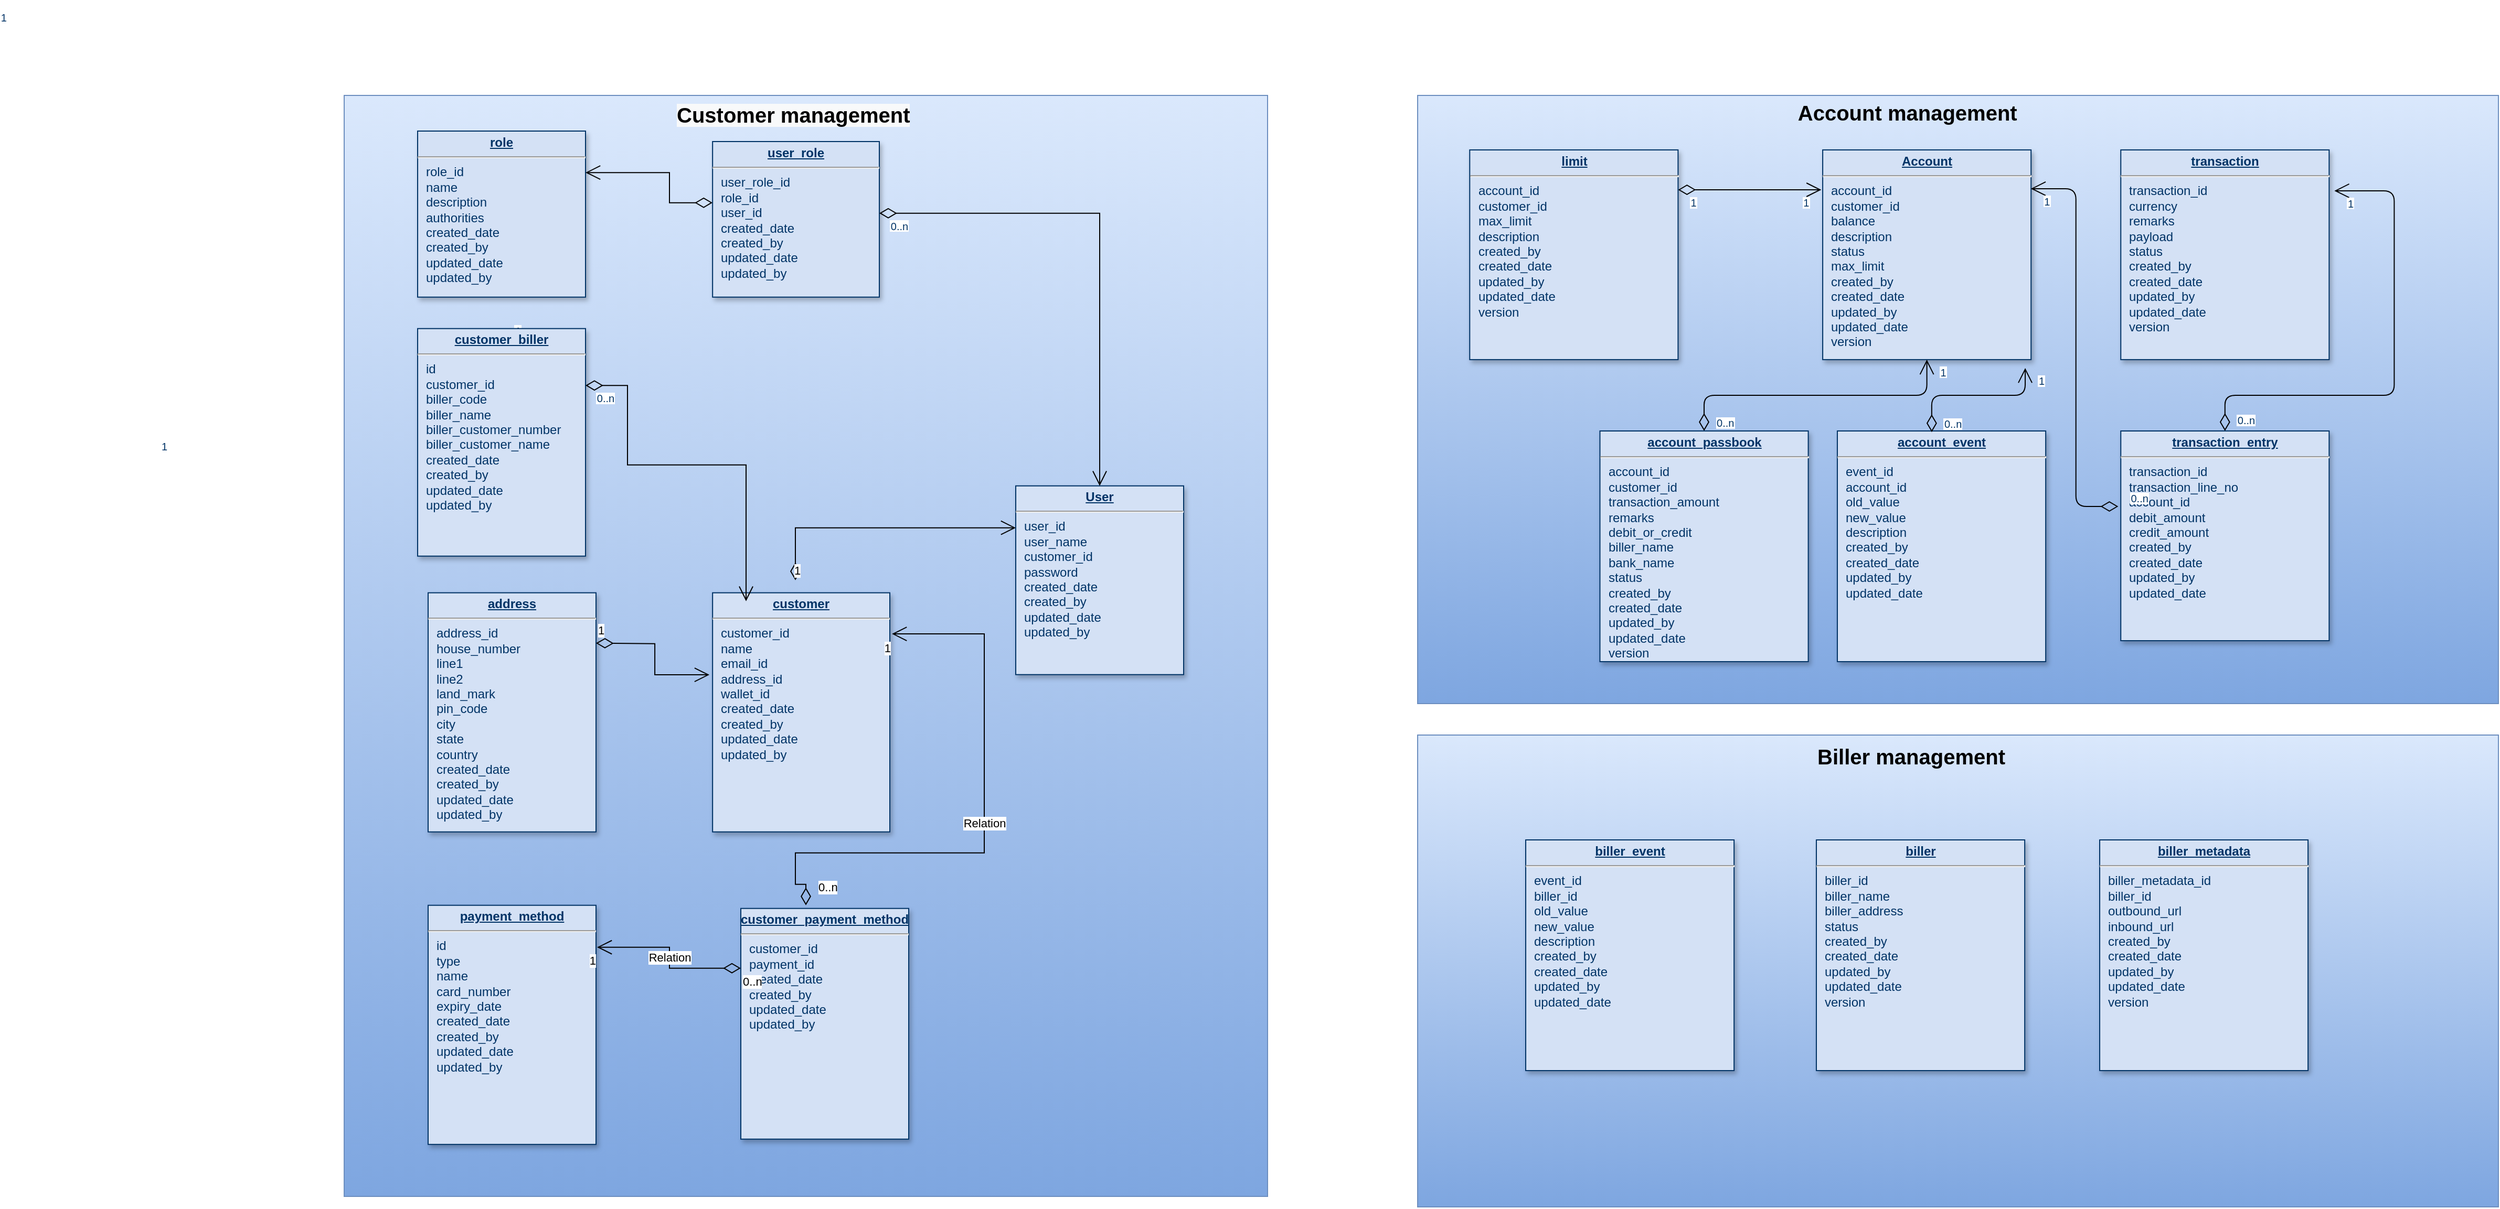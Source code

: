 <mxfile version="20.6.0" type="github">
  <diagram name="Page-1" id="efa7a0a1-bf9b-a30e-e6df-94a7791c09e9">
    <mxGraphModel dx="4358" dy="2695" grid="1" gridSize="10" guides="1" tooltips="1" connect="1" arrows="1" fold="1" page="1" pageScale="1" pageWidth="826" pageHeight="1169" background="none" math="0" shadow="0">
      <root>
        <mxCell id="0" />
        <mxCell id="1" parent="0" />
        <mxCell id="mt0y0r6GqkopMuliF-X_-203" value="" style="group" vertex="1" connectable="0" parent="1">
          <mxGeometry x="-529" y="20" width="1730" height="1050" as="geometry" />
        </mxCell>
        <mxCell id="mt0y0r6GqkopMuliF-X_-202" value="Customer management" style="text;strokeColor=none;fillColor=none;html=1;fontSize=20;fontStyle=1;verticalAlign=middle;align=center;" vertex="1" parent="mt0y0r6GqkopMuliF-X_-203">
          <mxGeometry x="260" y="4" width="340" height="30" as="geometry" />
        </mxCell>
        <mxCell id="mt0y0r6GqkopMuliF-X_-204" value="" style="group" vertex="1" connectable="0" parent="mt0y0r6GqkopMuliF-X_-203">
          <mxGeometry x="-323" y="-10" width="880" height="1050" as="geometry" />
        </mxCell>
        <mxCell id="mt0y0r6GqkopMuliF-X_-208" value="" style="group;fillColor=#d5e8d4;gradientColor=#97d077;strokeColor=#82b366;" vertex="1" connectable="0" parent="mt0y0r6GqkopMuliF-X_-204">
          <mxGeometry width="880" height="1050" as="geometry" />
        </mxCell>
        <mxCell id="mt0y0r6GqkopMuliF-X_-155" value="" style="rounded=0;whiteSpace=wrap;html=1;fontSize=20;fillColor=#dae8fc;gradientColor=#7ea6e0;strokeColor=#6c8ebf;" vertex="1" parent="mt0y0r6GqkopMuliF-X_-208">
          <mxGeometry width="880" height="1050" as="geometry" />
        </mxCell>
        <mxCell id="mt0y0r6GqkopMuliF-X_-207" value="&lt;span style=&quot;color: rgb(0, 0, 0); font-family: Helvetica; font-size: 20px; font-style: normal; font-variant-ligatures: normal; font-variant-caps: normal; font-weight: 700; letter-spacing: normal; orphans: 2; text-align: center; text-indent: 0px; text-transform: none; widows: 2; word-spacing: 0px; -webkit-text-stroke-width: 0px; background-color: rgb(248, 249, 250); text-decoration-thickness: initial; text-decoration-style: initial; text-decoration-color: initial; float: none; display: inline !important;&quot;&gt;Customer management&lt;/span&gt;" style="text;whiteSpace=wrap;html=1;fontSize=20;" vertex="1" parent="mt0y0r6GqkopMuliF-X_-208">
          <mxGeometry x="315" width="240" height="50" as="geometry" />
        </mxCell>
        <mxCell id="mt0y0r6GqkopMuliF-X_-130" value="" style="group" vertex="1" connectable="0" parent="mt0y0r6GqkopMuliF-X_-204">
          <mxGeometry x="70" y="34" width="730" height="966.4" as="geometry" />
        </mxCell>
        <mxCell id="mt0y0r6GqkopMuliF-X_-131" value="&lt;p style=&quot;margin: 0px; margin-top: 4px; text-align: center; text-decoration: underline;&quot;&gt;&lt;strong&gt;role&lt;/strong&gt;&lt;/p&gt;&lt;hr&gt;&lt;p style=&quot;margin: 0px; margin-left: 8px;&quot;&gt;role_id&lt;/p&gt;&lt;p style=&quot;margin: 0px; margin-left: 8px;&quot;&gt;name&lt;/p&gt;&lt;p style=&quot;margin: 0px; margin-left: 8px;&quot;&gt;description&lt;/p&gt;&lt;p style=&quot;margin: 0px; margin-left: 8px;&quot;&gt;authorities&lt;/p&gt;&lt;p style=&quot;margin: 0px 0px 0px 8px;&quot;&gt;created_date&lt;/p&gt;&lt;p style=&quot;margin: 0px 0px 0px 8px;&quot;&gt;created_by&lt;/p&gt;&lt;p style=&quot;margin: 0px 0px 0px 8px;&quot;&gt;updated_date&lt;/p&gt;&lt;p style=&quot;margin: 0px 0px 0px 8px;&quot;&gt;updated_by&lt;/p&gt;" style="verticalAlign=top;align=left;overflow=fill;fontSize=12;fontFamily=Helvetica;html=1;strokeColor=#003366;shadow=1;fillColor=#D4E1F5;fontColor=#003366" vertex="1" parent="mt0y0r6GqkopMuliF-X_-130">
          <mxGeometry width="160" height="158.36" as="geometry" />
        </mxCell>
        <mxCell id="mt0y0r6GqkopMuliF-X_-132" value="&lt;p style=&quot;margin: 0px; margin-top: 4px; text-align: center; text-decoration: underline;&quot;&gt;&lt;strong&gt;User&lt;/strong&gt;&lt;/p&gt;&lt;hr&gt;&lt;p style=&quot;margin: 0px; margin-left: 8px;&quot;&gt;user_id&lt;/p&gt;&lt;p style=&quot;margin: 0px; margin-left: 8px;&quot;&gt;user_name&lt;/p&gt;&lt;p style=&quot;margin: 0px; margin-left: 8px;&quot;&gt;customer_id&lt;/p&gt;&lt;p style=&quot;margin: 0px; margin-left: 8px;&quot;&gt;password&lt;/p&gt;&lt;p style=&quot;margin: 0px 0px 0px 8px;&quot;&gt;created_date&lt;/p&gt;&lt;p style=&quot;margin: 0px 0px 0px 8px;&quot;&gt;created_by&lt;/p&gt;&lt;p style=&quot;margin: 0px 0px 0px 8px;&quot;&gt;updated_date&lt;/p&gt;&lt;p style=&quot;margin: 0px 0px 0px 8px;&quot;&gt;updated_by&lt;/p&gt;" style="verticalAlign=top;align=left;overflow=fill;fontSize=12;fontFamily=Helvetica;html=1;strokeColor=#003366;shadow=1;fillColor=#D4E1F5;fontColor=#003366" vertex="1" parent="mt0y0r6GqkopMuliF-X_-130">
          <mxGeometry x="570.0" y="338.36" width="160.0" height="180" as="geometry" />
        </mxCell>
        <mxCell id="mt0y0r6GqkopMuliF-X_-133" value="&lt;p style=&quot;margin: 0px; margin-top: 4px; text-align: center; text-decoration: underline;&quot;&gt;&lt;strong&gt;user_role&lt;/strong&gt;&lt;/p&gt;&lt;hr&gt;&lt;p style=&quot;margin: 0px; margin-left: 8px;&quot;&gt;user_role_id&lt;/p&gt;&lt;p style=&quot;margin: 0px; margin-left: 8px;&quot;&gt;role_id&lt;/p&gt;&lt;p style=&quot;margin: 0px; margin-left: 8px;&quot;&gt;user_id&lt;/p&gt;&lt;p style=&quot;margin: 0px 0px 0px 8px;&quot;&gt;created_date&lt;/p&gt;&lt;p style=&quot;margin: 0px 0px 0px 8px;&quot;&gt;created_by&lt;/p&gt;&lt;p style=&quot;margin: 0px 0px 0px 8px;&quot;&gt;updated_date&lt;/p&gt;&lt;p style=&quot;margin: 0px 0px 0px 8px;&quot;&gt;updated_by&lt;/p&gt;" style="verticalAlign=top;align=left;overflow=fill;fontSize=12;fontFamily=Helvetica;html=1;strokeColor=#003366;shadow=1;fillColor=#D4E1F5;fontColor=#003366" vertex="1" parent="mt0y0r6GqkopMuliF-X_-130">
          <mxGeometry x="281.08" y="10" width="158.92" height="148.36" as="geometry" />
        </mxCell>
        <mxCell id="mt0y0r6GqkopMuliF-X_-134" value="&lt;p style=&quot;margin: 0px; margin-top: 4px; text-align: center; text-decoration: underline;&quot;&gt;&lt;strong&gt;customer&lt;/strong&gt;&lt;/p&gt;&lt;hr&gt;&lt;p style=&quot;margin: 0px; margin-left: 8px;&quot;&gt;customer_id&lt;/p&gt;&lt;p style=&quot;margin: 0px; margin-left: 8px;&quot;&gt;name&lt;/p&gt;&lt;p style=&quot;margin: 0px; margin-left: 8px;&quot;&gt;email_id&lt;/p&gt;&lt;p style=&quot;margin: 0px; margin-left: 8px;&quot;&gt;address_id&lt;/p&gt;&lt;p style=&quot;margin: 0px; margin-left: 8px;&quot;&gt;wallet_id&lt;/p&gt;&lt;p style=&quot;margin: 0px; margin-left: 8px;&quot;&gt;created_date&lt;/p&gt;&lt;p style=&quot;margin: 0px; margin-left: 8px;&quot;&gt;created_by&lt;/p&gt;&lt;p style=&quot;margin: 0px; margin-left: 8px;&quot;&gt;updated_date&lt;/p&gt;&lt;p style=&quot;margin: 0px; margin-left: 8px;&quot;&gt;updated_by&lt;/p&gt;&lt;p style=&quot;margin: 0px; margin-left: 8px;&quot;&gt;&lt;br&gt;&lt;/p&gt;" style="verticalAlign=top;align=left;overflow=fill;fontSize=12;fontFamily=Helvetica;html=1;strokeColor=#003366;shadow=1;fillColor=#D4E1F5;fontColor=#003366" vertex="1" parent="mt0y0r6GqkopMuliF-X_-130">
          <mxGeometry x="281.08" y="440.32" width="168.92" height="228.04" as="geometry" />
        </mxCell>
        <mxCell id="mt0y0r6GqkopMuliF-X_-135" value="" style="endArrow=open;endSize=12;startArrow=diamondThin;startSize=14;startFill=0;edgeStyle=orthogonalEdgeStyle;rounded=0" edge="1" parent="mt0y0r6GqkopMuliF-X_-130" source="mt0y0r6GqkopMuliF-X_-133" target="mt0y0r6GqkopMuliF-X_-132">
          <mxGeometry x="209.36" y="88.36" as="geometry">
            <mxPoint x="209.36" y="88.36" as="sourcePoint" />
            <mxPoint x="369.36" y="88.36" as="targetPoint" />
            <Array as="points">
              <mxPoint x="650" y="78.36" />
            </Array>
          </mxGeometry>
        </mxCell>
        <mxCell id="mt0y0r6GqkopMuliF-X_-136" value="0..n" style="resizable=0;align=left;verticalAlign=top;labelBackgroundColor=#ffffff;fontSize=10;strokeColor=#003366;shadow=1;fillColor=#D4E1F5;fontColor=#003366" connectable="0" vertex="1" parent="mt0y0r6GqkopMuliF-X_-135">
          <mxGeometry x="-1" relative="1" as="geometry">
            <mxPoint x="8.92" as="offset" />
          </mxGeometry>
        </mxCell>
        <mxCell id="mt0y0r6GqkopMuliF-X_-137" value="1" style="resizable=0;align=right;verticalAlign=top;labelBackgroundColor=#ffffff;fontSize=10;strokeColor=#003366;shadow=1;fillColor=#D4E1F5;fontColor=#003366" connectable="0" vertex="1" parent="mt0y0r6GqkopMuliF-X_-135">
          <mxGeometry x="1" relative="1" as="geometry">
            <mxPoint x="-550" y="-160.0" as="offset" />
          </mxGeometry>
        </mxCell>
        <mxCell id="mt0y0r6GqkopMuliF-X_-138" value="&lt;p style=&quot;margin: 0px; margin-top: 4px; text-align: center; text-decoration: underline;&quot;&gt;&lt;strong&gt;address&lt;/strong&gt;&lt;/p&gt;&lt;hr&gt;&lt;p style=&quot;margin: 0px; margin-left: 8px;&quot;&gt;address_id&lt;/p&gt;&lt;p style=&quot;margin: 0px; margin-left: 8px;&quot;&gt;house_number&lt;/p&gt;&lt;p style=&quot;margin: 0px; margin-left: 8px;&quot;&gt;line1&lt;/p&gt;&lt;p style=&quot;margin: 0px; margin-left: 8px;&quot;&gt;line2&lt;/p&gt;&lt;p style=&quot;margin: 0px; margin-left: 8px;&quot;&gt;land_mark&lt;/p&gt;&lt;p style=&quot;margin: 0px; margin-left: 8px;&quot;&gt;pin_code&lt;/p&gt;&lt;p style=&quot;margin: 0px; margin-left: 8px;&quot;&gt;city&lt;/p&gt;&lt;p style=&quot;margin: 0px; margin-left: 8px;&quot;&gt;state&lt;/p&gt;&lt;p style=&quot;margin: 0px; margin-left: 8px;&quot;&gt;country&lt;/p&gt;&lt;p style=&quot;margin: 0px 0px 0px 8px;&quot;&gt;created_date&lt;/p&gt;&lt;p style=&quot;margin: 0px 0px 0px 8px;&quot;&gt;created_by&lt;/p&gt;&lt;p style=&quot;margin: 0px 0px 0px 8px;&quot;&gt;updated_date&lt;/p&gt;&lt;p style=&quot;margin: 0px 0px 0px 8px;&quot;&gt;updated_by&lt;/p&gt;&lt;p style=&quot;margin: 0px; margin-left: 8px;&quot;&gt;&lt;br&gt;&lt;/p&gt;" style="verticalAlign=top;align=left;overflow=fill;fontSize=12;fontFamily=Helvetica;html=1;strokeColor=#003366;shadow=1;fillColor=#D4E1F5;fontColor=#003366" vertex="1" parent="mt0y0r6GqkopMuliF-X_-130">
          <mxGeometry x="10" y="440.32" width="160" height="228.04" as="geometry" />
        </mxCell>
        <mxCell id="mt0y0r6GqkopMuliF-X_-139" value="&lt;p style=&quot;margin: 0px; margin-top: 4px; text-align: center; text-decoration: underline;&quot;&gt;&lt;strong&gt;payment_method&lt;/strong&gt;&lt;/p&gt;&lt;hr&gt;&lt;p style=&quot;margin: 0px; margin-left: 8px;&quot;&gt;id&lt;/p&gt;&lt;p style=&quot;margin: 0px; margin-left: 8px;&quot;&gt;type&lt;/p&gt;&lt;p style=&quot;margin: 0px; margin-left: 8px;&quot;&gt;name&lt;/p&gt;&lt;p style=&quot;margin: 0px; margin-left: 8px;&quot;&gt;card_number&lt;/p&gt;&lt;p style=&quot;margin: 0px; margin-left: 8px;&quot;&gt;expiry_date&lt;/p&gt;&lt;p style=&quot;margin: 0px 0px 0px 8px;&quot;&gt;created_date&lt;/p&gt;&lt;p style=&quot;margin: 0px 0px 0px 8px;&quot;&gt;created_by&lt;/p&gt;&lt;p style=&quot;margin: 0px 0px 0px 8px;&quot;&gt;updated_date&lt;/p&gt;&lt;p style=&quot;margin: 0px 0px 0px 8px;&quot;&gt;updated_by&lt;/p&gt;&lt;p style=&quot;margin: 0px 0px 0px 8px;&quot;&gt;&lt;br&gt;&lt;/p&gt;&lt;p style=&quot;margin: 0px; margin-left: 8px;&quot;&gt;&lt;br&gt;&lt;/p&gt;&lt;p style=&quot;margin: 0px; margin-left: 8px;&quot;&gt;&lt;br&gt;&lt;/p&gt;" style="verticalAlign=top;align=left;overflow=fill;fontSize=12;fontFamily=Helvetica;html=1;strokeColor=#003366;shadow=1;fillColor=#D4E1F5;fontColor=#003366" vertex="1" parent="mt0y0r6GqkopMuliF-X_-130">
          <mxGeometry x="10" y="738.36" width="160" height="228.04" as="geometry" />
        </mxCell>
        <mxCell id="mt0y0r6GqkopMuliF-X_-140" value="&lt;p style=&quot;margin: 0px; margin-top: 4px; text-align: center; text-decoration: underline;&quot;&gt;&lt;strong&gt;customer_payment_method&lt;/strong&gt;&lt;/p&gt;&lt;hr&gt;&lt;p style=&quot;margin: 0px; margin-left: 8px;&quot;&gt;customer_id&lt;/p&gt;&lt;p style=&quot;margin: 0px; margin-left: 8px;&quot;&gt;payment_id&lt;/p&gt;&lt;p style=&quot;margin: 0px 0px 0px 8px;&quot;&gt;created_date&lt;/p&gt;&lt;p style=&quot;margin: 0px 0px 0px 8px;&quot;&gt;created_by&lt;/p&gt;&lt;p style=&quot;margin: 0px 0px 0px 8px;&quot;&gt;updated_date&lt;/p&gt;&lt;p style=&quot;margin: 0px 0px 0px 8px;&quot;&gt;updated_by&lt;/p&gt;&lt;p style=&quot;margin: 0px; margin-left: 8px;&quot;&gt;&lt;br&gt;&lt;/p&gt;&lt;p style=&quot;margin: 0px; margin-left: 8px;&quot;&gt;&lt;br&gt;&lt;/p&gt;&lt;p style=&quot;margin: 0px; margin-left: 8px;&quot;&gt;&lt;br&gt;&lt;/p&gt;" style="verticalAlign=top;align=left;overflow=fill;fontSize=12;fontFamily=Helvetica;html=1;strokeColor=#003366;shadow=1;fillColor=#D4E1F5;fontColor=#003366" vertex="1" parent="mt0y0r6GqkopMuliF-X_-130">
          <mxGeometry x="308" y="741.36" width="160" height="220" as="geometry" />
        </mxCell>
        <mxCell id="mt0y0r6GqkopMuliF-X_-141" value="Relation" style="endArrow=open;html=1;endSize=12;startArrow=diamondThin;startSize=14;startFill=0;edgeStyle=orthogonalEdgeStyle;rounded=0;entryX=1.012;entryY=0.172;entryDx=0;entryDy=0;entryPerimeter=0;" edge="1" parent="mt0y0r6GqkopMuliF-X_-130" target="mt0y0r6GqkopMuliF-X_-134">
          <mxGeometry relative="1" as="geometry">
            <mxPoint x="370" y="738.36" as="sourcePoint" />
            <mxPoint x="460" y="478.36" as="targetPoint" />
            <Array as="points">
              <mxPoint x="370" y="718.36" />
              <mxPoint x="360" y="718.36" />
              <mxPoint x="360" y="688.36" />
              <mxPoint x="540" y="688.36" />
              <mxPoint x="540" y="479.36" />
            </Array>
          </mxGeometry>
        </mxCell>
        <mxCell id="mt0y0r6GqkopMuliF-X_-142" value="0..n" style="edgeLabel;resizable=0;html=1;align=left;verticalAlign=top;" connectable="0" vertex="1" parent="mt0y0r6GqkopMuliF-X_-141">
          <mxGeometry x="-1" relative="1" as="geometry">
            <mxPoint x="10" y="-30" as="offset" />
          </mxGeometry>
        </mxCell>
        <mxCell id="mt0y0r6GqkopMuliF-X_-143" value="1" style="edgeLabel;resizable=0;html=1;align=right;verticalAlign=top;" connectable="0" vertex="1" parent="mt0y0r6GqkopMuliF-X_-141">
          <mxGeometry x="1" relative="1" as="geometry" />
        </mxCell>
        <mxCell id="mt0y0r6GqkopMuliF-X_-144" value="Relation" style="endArrow=open;html=1;endSize=12;startArrow=diamondThin;startSize=14;startFill=0;edgeStyle=orthogonalEdgeStyle;rounded=0;" edge="1" parent="mt0y0r6GqkopMuliF-X_-130" source="mt0y0r6GqkopMuliF-X_-140">
          <mxGeometry relative="1" as="geometry">
            <mxPoint x="299" y="796.36" as="sourcePoint" />
            <mxPoint x="171" y="778.36" as="targetPoint" />
            <Array as="points">
              <mxPoint x="240" y="798.36" />
              <mxPoint x="240" y="778.36" />
            </Array>
          </mxGeometry>
        </mxCell>
        <mxCell id="mt0y0r6GqkopMuliF-X_-145" value="0..n" style="edgeLabel;resizable=0;html=1;align=left;verticalAlign=top;" connectable="0" vertex="1" parent="mt0y0r6GqkopMuliF-X_-144">
          <mxGeometry x="-1" relative="1" as="geometry" />
        </mxCell>
        <mxCell id="mt0y0r6GqkopMuliF-X_-146" value="1" style="edgeLabel;resizable=0;html=1;align=right;verticalAlign=top;" connectable="0" vertex="1" parent="mt0y0r6GqkopMuliF-X_-144">
          <mxGeometry x="1" relative="1" as="geometry" />
        </mxCell>
        <mxCell id="mt0y0r6GqkopMuliF-X_-147" value="1" style="endArrow=open;html=1;endSize=12;startArrow=diamondThin;startSize=14;startFill=0;edgeStyle=orthogonalEdgeStyle;align=left;verticalAlign=bottom;rounded=0;" edge="1" parent="mt0y0r6GqkopMuliF-X_-130">
          <mxGeometry x="-1" y="3" relative="1" as="geometry">
            <mxPoint x="360" y="428.36" as="sourcePoint" />
            <mxPoint x="570" y="378.36" as="targetPoint" />
            <Array as="points">
              <mxPoint x="360" y="378.36" />
            </Array>
          </mxGeometry>
        </mxCell>
        <mxCell id="mt0y0r6GqkopMuliF-X_-148" value="1" style="endArrow=open;html=1;endSize=12;startArrow=diamondThin;startSize=14;startFill=0;edgeStyle=orthogonalEdgeStyle;align=left;verticalAlign=bottom;rounded=0;entryX=-0.018;entryY=0.343;entryDx=0;entryDy=0;entryPerimeter=0;" edge="1" parent="mt0y0r6GqkopMuliF-X_-130" target="mt0y0r6GqkopMuliF-X_-134">
          <mxGeometry x="-1" y="3" relative="1" as="geometry">
            <mxPoint x="170" y="488.36" as="sourcePoint" />
            <mxPoint x="330" y="488.36" as="targetPoint" />
          </mxGeometry>
        </mxCell>
        <mxCell id="mt0y0r6GqkopMuliF-X_-149" value="" style="endArrow=open;endSize=12;startArrow=diamondThin;startSize=14;startFill=0;edgeStyle=orthogonalEdgeStyle;rounded=0;entryX=1;entryY=0.25;entryDx=0;entryDy=0;" edge="1" parent="mt0y0r6GqkopMuliF-X_-130" target="mt0y0r6GqkopMuliF-X_-131">
          <mxGeometry x="50.44" y="78.36" as="geometry">
            <mxPoint x="281.08" y="68.36" as="sourcePoint" />
            <mxPoint x="491.08" y="328.36" as="targetPoint" />
            <Array as="points">
              <mxPoint x="240" y="68.36" />
              <mxPoint x="240" y="39.36" />
            </Array>
          </mxGeometry>
        </mxCell>
        <mxCell id="mt0y0r6GqkopMuliF-X_-150" value="1" style="resizable=0;align=right;verticalAlign=top;labelBackgroundColor=#ffffff;fontSize=10;strokeColor=#003366;shadow=1;fillColor=#D4E1F5;fontColor=#003366" connectable="0" vertex="1" parent="mt0y0r6GqkopMuliF-X_-149">
          <mxGeometry x="1" relative="1" as="geometry">
            <mxPoint x="-550" y="-160.0" as="offset" />
          </mxGeometry>
        </mxCell>
        <mxCell id="mt0y0r6GqkopMuliF-X_-151" value="&lt;p style=&quot;margin: 0px; margin-top: 4px; text-align: center; text-decoration: underline;&quot;&gt;&lt;strong&gt;customer_biller&lt;/strong&gt;&lt;/p&gt;&lt;hr&gt;&lt;p style=&quot;margin: 0px; margin-left: 8px;&quot;&gt;id&lt;/p&gt;&lt;p style=&quot;margin: 0px; margin-left: 8px;&quot;&gt;customer_id&lt;/p&gt;&lt;p style=&quot;margin: 0px; margin-left: 8px;&quot;&gt;biller_code&lt;/p&gt;&lt;p style=&quot;margin: 0px; margin-left: 8px;&quot;&gt;&lt;span style=&quot;background-color: initial;&quot;&gt;biller_name&lt;/span&gt;&lt;/p&gt;&lt;p style=&quot;margin: 0px; margin-left: 8px;&quot;&gt;&lt;span style=&quot;background-color: initial;&quot;&gt;biller_customer_number&lt;/span&gt;&lt;/p&gt;&lt;p style=&quot;margin: 0px; margin-left: 8px;&quot;&gt;&lt;span style=&quot;background-color: initial;&quot;&gt;biller_customer_name&lt;/span&gt;&lt;/p&gt;&lt;p style=&quot;margin: 0px; margin-left: 8px;&quot;&gt;&lt;span style=&quot;background-color: initial;&quot;&gt;created_date&lt;/span&gt;&lt;br&gt;&lt;/p&gt;&lt;p style=&quot;margin: 0px 0px 0px 8px;&quot;&gt;created_by&lt;/p&gt;&lt;p style=&quot;margin: 0px 0px 0px 8px;&quot;&gt;updated_date&lt;/p&gt;&lt;p style=&quot;margin: 0px 0px 0px 8px;&quot;&gt;updated_by&lt;/p&gt;&lt;p style=&quot;margin: 0px 0px 0px 8px;&quot;&gt;&lt;br&gt;&lt;/p&gt;&lt;p style=&quot;margin: 0px; margin-left: 8px;&quot;&gt;&lt;br&gt;&lt;/p&gt;&lt;p style=&quot;margin: 0px; margin-left: 8px;&quot;&gt;&lt;br&gt;&lt;/p&gt;" style="verticalAlign=top;align=left;overflow=fill;fontSize=12;fontFamily=Helvetica;html=1;strokeColor=#003366;shadow=1;fillColor=#D4E1F5;fontColor=#003366" vertex="1" parent="mt0y0r6GqkopMuliF-X_-130">
          <mxGeometry y="188.36" width="160" height="217" as="geometry" />
        </mxCell>
        <mxCell id="mt0y0r6GqkopMuliF-X_-152" value="" style="endArrow=open;endSize=12;startArrow=diamondThin;startSize=14;startFill=0;edgeStyle=orthogonalEdgeStyle;rounded=0;exitX=1;exitY=0.25;exitDx=0;exitDy=0;" edge="1" parent="mt0y0r6GqkopMuliF-X_-130" source="mt0y0r6GqkopMuliF-X_-151">
          <mxGeometry x="-127.64" y="198.36" as="geometry">
            <mxPoint x="200" y="258.36" as="sourcePoint" />
            <mxPoint x="313" y="448.36" as="targetPoint" />
            <Array as="points">
              <mxPoint x="200" y="242.36" />
              <mxPoint x="200" y="318.36" />
              <mxPoint x="313" y="318.36" />
            </Array>
          </mxGeometry>
        </mxCell>
        <mxCell id="mt0y0r6GqkopMuliF-X_-153" value="0..n" style="resizable=0;align=left;verticalAlign=top;labelBackgroundColor=#ffffff;fontSize=10;strokeColor=#003366;shadow=1;fillColor=#D4E1F5;fontColor=#003366" connectable="0" vertex="1" parent="mt0y0r6GqkopMuliF-X_-152">
          <mxGeometry x="-1" relative="1" as="geometry">
            <mxPoint x="8.92" as="offset" />
          </mxGeometry>
        </mxCell>
        <mxCell id="mt0y0r6GqkopMuliF-X_-154" value="1" style="resizable=0;align=right;verticalAlign=top;labelBackgroundColor=#ffffff;fontSize=10;strokeColor=#003366;shadow=1;fillColor=#D4E1F5;fontColor=#003366" connectable="0" vertex="1" parent="mt0y0r6GqkopMuliF-X_-152">
          <mxGeometry x="1" relative="1" as="geometry">
            <mxPoint x="-550" y="-160.0" as="offset" />
          </mxGeometry>
        </mxCell>
        <mxCell id="mt0y0r6GqkopMuliF-X_-126" value="" style="group;fillColor=#ffcd28;gradientColor=#ffa500;strokeColor=#d79b00;" vertex="1" connectable="0" parent="mt0y0r6GqkopMuliF-X_-203">
          <mxGeometry x="700" y="-10" width="1030" height="580" as="geometry" />
        </mxCell>
        <mxCell id="mt0y0r6GqkopMuliF-X_-123" value="" style="rounded=0;whiteSpace=wrap;html=1;fillColor=#dae8fc;strokeColor=#6c8ebf;gradientColor=#7ea6e0;" vertex="1" parent="mt0y0r6GqkopMuliF-X_-126">
          <mxGeometry width="1030" height="580" as="geometry" />
        </mxCell>
        <mxCell id="mt0y0r6GqkopMuliF-X_-121" value="" style="group" vertex="1" connectable="0" parent="mt0y0r6GqkopMuliF-X_-126">
          <mxGeometry x="49.639" y="51.96" width="881.084" height="488.04" as="geometry" />
        </mxCell>
        <mxCell id="29" value="&lt;p style=&quot;margin: 0px; margin-top: 4px; text-align: center; text-decoration: underline;&quot;&gt;&lt;strong&gt;Account&lt;/strong&gt;&lt;/p&gt;&lt;hr&gt;&lt;p style=&quot;margin: 0px; margin-left: 8px;&quot;&gt;account_id&lt;/p&gt;&lt;p style=&quot;margin: 0px; margin-left: 8px;&quot;&gt;customer_id&lt;/p&gt;&lt;p style=&quot;margin: 0px; margin-left: 8px;&quot;&gt;balance&lt;/p&gt;&lt;p style=&quot;margin: 0px; margin-left: 8px;&quot;&gt;&lt;span style=&quot;background-color: initial;&quot;&gt;description&lt;/span&gt;&lt;/p&gt;&lt;p style=&quot;margin: 0px; margin-left: 8px;&quot;&gt;&lt;span style=&quot;background-color: initial;&quot;&gt;status&lt;/span&gt;&lt;/p&gt;&lt;p style=&quot;margin: 0px; margin-left: 8px;&quot;&gt;&lt;span style=&quot;background-color: initial;&quot;&gt;max_limit&lt;/span&gt;&lt;/p&gt;&lt;p style=&quot;margin: 0px; margin-left: 8px;&quot;&gt;created_by&lt;/p&gt;&lt;p style=&quot;margin: 0px; margin-left: 8px;&quot;&gt;created_date&lt;/p&gt;&lt;p style=&quot;margin: 0px; margin-left: 8px;&quot;&gt;updated_by&lt;/p&gt;&lt;p style=&quot;margin: 0px; margin-left: 8px;&quot;&gt;updated_date&lt;/p&gt;&lt;p style=&quot;margin: 0px; margin-left: 8px;&quot;&gt;version&lt;/p&gt;" style="verticalAlign=top;align=left;overflow=fill;fontSize=12;fontFamily=Helvetica;html=1;strokeColor=#003366;shadow=1;fillColor=#D4E1F5;fontColor=#003366" parent="mt0y0r6GqkopMuliF-X_-121" vertex="1">
          <mxGeometry x="336.4" width="198.554" height="200" as="geometry" />
        </mxCell>
        <mxCell id="66" value="" style="endArrow=open;endSize=12;startArrow=diamondThin;startSize=14;startFill=0;edgeStyle=orthogonalEdgeStyle" parent="mt0y0r6GqkopMuliF-X_-121" edge="1">
          <mxGeometry x="-199.348" y="-395.8" as="geometry">
            <mxPoint x="198.554" y="38.04" as="sourcePoint" />
            <mxPoint x="335.06" y="38.04" as="targetPoint" />
          </mxGeometry>
        </mxCell>
        <mxCell id="67" value="1" style="resizable=0;align=left;verticalAlign=top;labelBackgroundColor=#ffffff;fontSize=10;strokeColor=#003366;shadow=1;fillColor=#D4E1F5;fontColor=#003366" parent="66" connectable="0" vertex="1">
          <mxGeometry x="-1" relative="1" as="geometry">
            <mxPoint x="10" as="offset" />
          </mxGeometry>
        </mxCell>
        <mxCell id="68" value="1" style="resizable=0;align=right;verticalAlign=top;labelBackgroundColor=#ffffff;fontSize=10;strokeColor=#003366;shadow=1;fillColor=#D4E1F5;fontColor=#003366" parent="66" connectable="0" vertex="1">
          <mxGeometry x="1" relative="1" as="geometry">
            <mxPoint x="-10" as="offset" />
          </mxGeometry>
        </mxCell>
        <mxCell id="81" value="" style="endArrow=open;endSize=12;startArrow=diamondThin;startSize=14;startFill=0;edgeStyle=orthogonalEdgeStyle;exitX=0.5;exitY=0;exitDx=0;exitDy=0;" parent="mt0y0r6GqkopMuliF-X_-121" source="mt0y0r6GqkopMuliF-X_-117" target="29" edge="1">
          <mxGeometry x="148.121" y="298.04" as="geometry">
            <mxPoint x="508.795" y="226.08" as="sourcePoint" />
            <mxPoint x="310.241" y="88.04" as="targetPoint" />
          </mxGeometry>
        </mxCell>
        <mxCell id="82" value="0..n" style="resizable=0;align=left;verticalAlign=top;labelBackgroundColor=#ffffff;fontSize=10;strokeColor=#003366;shadow=1;fillColor=#D4E1F5;fontColor=#003366" parent="81" connectable="0" vertex="1">
          <mxGeometry x="-1" relative="1" as="geometry">
            <mxPoint x="10" y="-20" as="offset" />
          </mxGeometry>
        </mxCell>
        <mxCell id="83" value="1" style="resizable=0;align=right;verticalAlign=top;labelBackgroundColor=#ffffff;fontSize=10;strokeColor=#003366;shadow=1;fillColor=#D4E1F5;fontColor=#003366" parent="81" connectable="0" vertex="1">
          <mxGeometry x="1" relative="1" as="geometry">
            <mxPoint x="20" as="offset" />
          </mxGeometry>
        </mxCell>
        <mxCell id="mt0y0r6GqkopMuliF-X_-114" value="&lt;p style=&quot;margin: 0px; margin-top: 4px; text-align: center; text-decoration: underline;&quot;&gt;&lt;strong&gt;limit&lt;/strong&gt;&lt;/p&gt;&lt;hr&gt;&lt;p style=&quot;margin: 0px; margin-left: 8px;&quot;&gt;account_id&lt;/p&gt;&lt;p style=&quot;margin: 0px; margin-left: 8px;&quot;&gt;customer_id&lt;/p&gt;&lt;p style=&quot;margin: 0px; margin-left: 8px;&quot;&gt;max_limit&lt;/p&gt;&lt;p style=&quot;margin: 0px; margin-left: 8px;&quot;&gt;&lt;span style=&quot;background-color: initial;&quot;&gt;description&lt;/span&gt;&lt;/p&gt;&lt;p style=&quot;margin: 0px; margin-left: 8px;&quot;&gt;created_by&lt;/p&gt;&lt;p style=&quot;margin: 0px; margin-left: 8px;&quot;&gt;created_date&lt;/p&gt;&lt;p style=&quot;margin: 0px; margin-left: 8px;&quot;&gt;updated_by&lt;/p&gt;&lt;p style=&quot;margin: 0px; margin-left: 8px;&quot;&gt;updated_date&lt;/p&gt;&lt;p style=&quot;margin: 0px; margin-left: 8px;&quot;&gt;version&lt;/p&gt;" style="verticalAlign=top;align=left;overflow=fill;fontSize=12;fontFamily=Helvetica;html=1;strokeColor=#003366;shadow=1;fillColor=#D4E1F5;fontColor=#003366" vertex="1" parent="mt0y0r6GqkopMuliF-X_-121">
          <mxGeometry width="198.554" height="200" as="geometry" />
        </mxCell>
        <mxCell id="mt0y0r6GqkopMuliF-X_-115" value="&lt;p style=&quot;margin: 0px; margin-top: 4px; text-align: center; text-decoration: underline;&quot;&gt;&lt;strong&gt;transaction&lt;/strong&gt;&lt;/p&gt;&lt;hr&gt;&lt;p style=&quot;margin: 0px; margin-left: 8px;&quot;&gt;transaction_id&lt;/p&gt;&lt;p style=&quot;margin: 0px; margin-left: 8px;&quot;&gt;currency&lt;/p&gt;&lt;p style=&quot;margin: 0px; margin-left: 8px;&quot;&gt;remarks&lt;/p&gt;&lt;p style=&quot;margin: 0px; margin-left: 8px;&quot;&gt;&lt;span style=&quot;background-color: initial;&quot;&gt;payload&lt;/span&gt;&lt;/p&gt;&lt;p style=&quot;margin: 0px; margin-left: 8px;&quot;&gt;status&lt;/p&gt;&lt;p style=&quot;margin: 0px; margin-left: 8px;&quot;&gt;created_by&lt;/p&gt;&lt;p style=&quot;margin: 0px; margin-left: 8px;&quot;&gt;created_date&lt;/p&gt;&lt;p style=&quot;margin: 0px; margin-left: 8px;&quot;&gt;updated_by&lt;/p&gt;&lt;p style=&quot;margin: 0px; margin-left: 8px;&quot;&gt;updated_date&lt;/p&gt;&lt;p style=&quot;margin: 0px; margin-left: 8px;&quot;&gt;version&lt;/p&gt;" style="verticalAlign=top;align=left;overflow=fill;fontSize=12;fontFamily=Helvetica;html=1;strokeColor=#003366;shadow=1;fillColor=#D4E1F5;fontColor=#003366" vertex="1" parent="mt0y0r6GqkopMuliF-X_-121">
          <mxGeometry x="620.482" width="198.554" height="200" as="geometry" />
        </mxCell>
        <mxCell id="mt0y0r6GqkopMuliF-X_-116" value="&lt;p style=&quot;margin: 0px; margin-top: 4px; text-align: center; text-decoration: underline;&quot;&gt;&lt;strong&gt;transaction_entry&lt;/strong&gt;&lt;/p&gt;&lt;hr&gt;&lt;p style=&quot;margin: 0px; margin-left: 8px;&quot;&gt;transaction_id&lt;/p&gt;&lt;p style=&quot;margin: 0px; margin-left: 8px;&quot;&gt;transaction_line_no&lt;/p&gt;&lt;p style=&quot;margin: 0px; margin-left: 8px;&quot;&gt;account_id&lt;/p&gt;&lt;p style=&quot;margin: 0px; margin-left: 8px;&quot;&gt;&lt;span style=&quot;background-color: initial;&quot;&gt;debit_amount&lt;/span&gt;&lt;/p&gt;&lt;p style=&quot;margin: 0px; margin-left: 8px;&quot;&gt;credit_amount&lt;/p&gt;&lt;p style=&quot;margin: 0px; margin-left: 8px;&quot;&gt;created_by&lt;/p&gt;&lt;p style=&quot;margin: 0px; margin-left: 8px;&quot;&gt;created_date&lt;/p&gt;&lt;p style=&quot;margin: 0px; margin-left: 8px;&quot;&gt;updated_by&lt;/p&gt;&lt;p style=&quot;margin: 0px; margin-left: 8px;&quot;&gt;updated_date&lt;/p&gt;&lt;p style=&quot;margin: 0px; margin-left: 8px;&quot;&gt;&lt;br&gt;&lt;/p&gt;" style="verticalAlign=top;align=left;overflow=fill;fontSize=12;fontFamily=Helvetica;html=1;strokeColor=#003366;shadow=1;fillColor=#D4E1F5;fontColor=#003366" vertex="1" parent="mt0y0r6GqkopMuliF-X_-121">
          <mxGeometry x="620.482" y="268.04" width="198.554" height="200" as="geometry" />
        </mxCell>
        <mxCell id="mt0y0r6GqkopMuliF-X_-117" value="&lt;p style=&quot;margin: 0px; margin-top: 4px; text-align: center; text-decoration: underline;&quot;&gt;&lt;strong&gt;account_passbook&lt;/strong&gt;&lt;/p&gt;&lt;hr&gt;&lt;p style=&quot;margin: 0px; margin-left: 8px;&quot;&gt;account_id&lt;/p&gt;&lt;p style=&quot;margin: 0px; margin-left: 8px;&quot;&gt;customer_id&lt;/p&gt;&lt;p style=&quot;margin: 0px; margin-left: 8px;&quot;&gt;transaction_amount&lt;/p&gt;&lt;p style=&quot;margin: 0px; margin-left: 8px;&quot;&gt;&lt;span style=&quot;background-color: initial;&quot;&gt;remarks&lt;/span&gt;&lt;/p&gt;&lt;p style=&quot;margin: 0px; margin-left: 8px;&quot;&gt;&lt;span style=&quot;background-color: initial;&quot;&gt;debit_or_credit&lt;/span&gt;&lt;/p&gt;&lt;p style=&quot;margin: 0px; margin-left: 8px;&quot;&gt;&lt;span style=&quot;background-color: initial;&quot;&gt;biller_name&lt;/span&gt;&lt;/p&gt;&lt;p style=&quot;margin: 0px; margin-left: 8px;&quot;&gt;&lt;span style=&quot;background-color: initial;&quot;&gt;bank_name&lt;/span&gt;&lt;/p&gt;&lt;p style=&quot;margin: 0px; margin-left: 8px;&quot;&gt;&lt;span style=&quot;background-color: initial;&quot;&gt;status&lt;/span&gt;&lt;/p&gt;&lt;p style=&quot;margin: 0px; margin-left: 8px;&quot;&gt;created_by&lt;/p&gt;&lt;p style=&quot;margin: 0px; margin-left: 8px;&quot;&gt;created_date&lt;/p&gt;&lt;p style=&quot;margin: 0px; margin-left: 8px;&quot;&gt;updated_by&lt;/p&gt;&lt;p style=&quot;margin: 0px; margin-left: 8px;&quot;&gt;updated_date&lt;/p&gt;&lt;p style=&quot;margin: 0px; margin-left: 8px;&quot;&gt;version&lt;/p&gt;" style="verticalAlign=top;align=left;overflow=fill;fontSize=12;fontFamily=Helvetica;html=1;strokeColor=#003366;shadow=1;fillColor=#D4E1F5;fontColor=#003366" vertex="1" parent="mt0y0r6GqkopMuliF-X_-121">
          <mxGeometry x="124.096" y="268.04" width="198.554" height="220" as="geometry" />
        </mxCell>
        <mxCell id="75" value="" style="endArrow=open;endSize=12;startArrow=diamondThin;startSize=14;startFill=0;edgeStyle=orthogonalEdgeStyle;entryX=1.025;entryY=0.195;entryDx=0;entryDy=0;entryPerimeter=0;" parent="mt0y0r6GqkopMuliF-X_-121" source="mt0y0r6GqkopMuliF-X_-116" target="mt0y0r6GqkopMuliF-X_-115" edge="1">
          <mxGeometry x="656.917" y="-211.96" as="geometry">
            <mxPoint x="868.675" y="140.54" as="sourcePoint" />
            <mxPoint x="868.675" y="78.04" as="targetPoint" />
            <Array as="points">
              <mxPoint x="719.759" y="234.04" />
              <mxPoint x="881.084" y="234.04" />
              <mxPoint x="881.084" y="39.04" />
            </Array>
          </mxGeometry>
        </mxCell>
        <mxCell id="76" value="0..n" style="resizable=0;align=left;verticalAlign=top;labelBackgroundColor=#ffffff;fontSize=10;strokeColor=#003366;shadow=1;fillColor=#D4E1F5;fontColor=#003366" parent="75" connectable="0" vertex="1">
          <mxGeometry x="-1" relative="1" as="geometry">
            <mxPoint x="10.0" y="-22.5" as="offset" />
          </mxGeometry>
        </mxCell>
        <mxCell id="77" value="1" style="resizable=0;align=right;verticalAlign=top;labelBackgroundColor=#ffffff;fontSize=10;strokeColor=#003366;shadow=1;fillColor=#D4E1F5;fontColor=#003366" parent="75" connectable="0" vertex="1">
          <mxGeometry x="1" relative="1" as="geometry">
            <mxPoint x="20" as="offset" />
          </mxGeometry>
        </mxCell>
        <mxCell id="mt0y0r6GqkopMuliF-X_-118" value="" style="endArrow=open;endSize=12;startArrow=diamondThin;startSize=14;startFill=0;edgeStyle=orthogonalEdgeStyle;exitX=-0.012;exitY=0.36;exitDx=0;exitDy=0;exitPerimeter=0;entryX=0.999;entryY=0.185;entryDx=0;entryDy=0;entryPerimeter=0;" edge="1" parent="mt0y0r6GqkopMuliF-X_-121" source="mt0y0r6GqkopMuliF-X_-116" target="29">
          <mxGeometry x="272.218" y="151.08" as="geometry">
            <mxPoint x="347.47" y="121.08" as="sourcePoint" />
            <mxPoint x="559.799" y="53.04" as="targetPoint" />
          </mxGeometry>
        </mxCell>
        <mxCell id="mt0y0r6GqkopMuliF-X_-119" value="0..n" style="resizable=0;align=left;verticalAlign=top;labelBackgroundColor=#ffffff;fontSize=10;strokeColor=#003366;shadow=1;fillColor=#D4E1F5;fontColor=#003366" connectable="0" vertex="1" parent="mt0y0r6GqkopMuliF-X_-118">
          <mxGeometry x="-1" relative="1" as="geometry">
            <mxPoint x="10" y="-20" as="offset" />
          </mxGeometry>
        </mxCell>
        <mxCell id="mt0y0r6GqkopMuliF-X_-120" value="1" style="resizable=0;align=right;verticalAlign=top;labelBackgroundColor=#ffffff;fontSize=10;strokeColor=#003366;shadow=1;fillColor=#D4E1F5;fontColor=#003366" connectable="0" vertex="1" parent="mt0y0r6GqkopMuliF-X_-118">
          <mxGeometry x="1" relative="1" as="geometry">
            <mxPoint x="20" as="offset" />
          </mxGeometry>
        </mxCell>
        <mxCell id="mt0y0r6GqkopMuliF-X_-124" value="Account management" style="text;strokeColor=none;fillColor=none;fontSize=20;fontStyle=1;verticalAlign=middle;align=center;" vertex="1" parent="mt0y0r6GqkopMuliF-X_-126">
          <mxGeometry x="379.998" width="173.735" height="30" as="geometry" />
        </mxCell>
        <mxCell id="mt0y0r6GqkopMuliF-X_-213" value="&lt;p style=&quot;margin: 0px; margin-top: 4px; text-align: center; text-decoration: underline;&quot;&gt;&lt;strong&gt;account_event&lt;/strong&gt;&lt;/p&gt;&lt;hr&gt;&lt;p style=&quot;margin: 0px; margin-left: 8px;&quot;&gt;event_id&lt;/p&gt;&lt;p style=&quot;margin: 0px; margin-left: 8px;&quot;&gt;account_id&lt;/p&gt;&lt;p style=&quot;margin: 0px; margin-left: 8px;&quot;&gt;&lt;span style=&quot;background-color: initial;&quot;&gt;old_value&lt;/span&gt;&lt;/p&gt;&lt;p style=&quot;margin: 0px; margin-left: 8px;&quot;&gt;&lt;span style=&quot;background-color: initial;&quot;&gt;new_value&lt;/span&gt;&lt;/p&gt;&lt;p style=&quot;margin: 0px; margin-left: 8px;&quot;&gt;description&lt;/p&gt;&lt;p style=&quot;margin: 0px; margin-left: 8px;&quot;&gt;&lt;span style=&quot;background-color: initial;&quot;&gt;created_by&lt;/span&gt;&lt;br&gt;&lt;/p&gt;&lt;p style=&quot;margin: 0px; margin-left: 8px;&quot;&gt;created_date&lt;/p&gt;&lt;p style=&quot;margin: 0px; margin-left: 8px;&quot;&gt;updated_by&lt;/p&gt;&lt;p style=&quot;margin: 0px; margin-left: 8px;&quot;&gt;updated_date&lt;/p&gt;&lt;p style=&quot;margin: 0px; margin-left: 8px;&quot;&gt;&lt;br&gt;&lt;/p&gt;" style="verticalAlign=top;align=left;overflow=fill;fontSize=12;fontFamily=Helvetica;html=1;strokeColor=#003366;shadow=1;fillColor=#D4E1F5;fontColor=#003366" vertex="1" parent="mt0y0r6GqkopMuliF-X_-126">
          <mxGeometry x="400.005" y="320" width="198.554" height="220" as="geometry" />
        </mxCell>
        <mxCell id="mt0y0r6GqkopMuliF-X_-214" value="" style="endArrow=open;endSize=12;startArrow=diamondThin;startSize=14;startFill=0;edgeStyle=orthogonalEdgeStyle;exitX=0.453;exitY=0.005;exitDx=0;exitDy=0;exitPerimeter=0;entryX=0.972;entryY=1.04;entryDx=0;entryDy=0;entryPerimeter=0;" edge="1" parent="mt0y0r6GqkopMuliF-X_-126" source="mt0y0r6GqkopMuliF-X_-213" target="29">
          <mxGeometry x="113.831" y="269.08" as="geometry">
            <mxPoint x="408.722" y="301.04" as="sourcePoint" />
            <mxPoint x="621" y="220" as="targetPoint" />
          </mxGeometry>
        </mxCell>
        <mxCell id="mt0y0r6GqkopMuliF-X_-215" value="0..n" style="resizable=0;align=left;verticalAlign=top;labelBackgroundColor=#ffffff;fontSize=10;strokeColor=#003366;shadow=1;fillColor=#D4E1F5;fontColor=#003366" connectable="0" vertex="1" parent="mt0y0r6GqkopMuliF-X_-214">
          <mxGeometry x="-1" relative="1" as="geometry">
            <mxPoint x="10" y="-20" as="offset" />
          </mxGeometry>
        </mxCell>
        <mxCell id="mt0y0r6GqkopMuliF-X_-216" value="1" style="resizable=0;align=right;verticalAlign=top;labelBackgroundColor=#ffffff;fontSize=10;strokeColor=#003366;shadow=1;fillColor=#D4E1F5;fontColor=#003366" connectable="0" vertex="1" parent="mt0y0r6GqkopMuliF-X_-214">
          <mxGeometry x="1" relative="1" as="geometry">
            <mxPoint x="20" as="offset" />
          </mxGeometry>
        </mxCell>
        <mxCell id="mt0y0r6GqkopMuliF-X_-205" value="" style="rounded=0;whiteSpace=wrap;html=1;fontSize=20;fillColor=#dae8fc;gradientColor=#7ea6e0;strokeColor=#6c8ebf;" vertex="1" parent="mt0y0r6GqkopMuliF-X_-203">
          <mxGeometry x="700" y="600" width="1030" height="450" as="geometry" />
        </mxCell>
        <mxCell id="mt0y0r6GqkopMuliF-X_-209" value="Biller management" style="text;strokeColor=none;fillColor=none;html=1;fontSize=20;fontStyle=1;verticalAlign=middle;align=center;" vertex="1" parent="mt0y0r6GqkopMuliF-X_-203">
          <mxGeometry x="1080" y="610" width="180" height="20" as="geometry" />
        </mxCell>
        <mxCell id="mt0y0r6GqkopMuliF-X_-210" value="&lt;p style=&quot;margin: 0px; margin-top: 4px; text-align: center; text-decoration: underline;&quot;&gt;&lt;strong&gt;biller&lt;/strong&gt;&lt;/p&gt;&lt;hr&gt;&lt;p style=&quot;margin: 0px; margin-left: 8px;&quot;&gt;biller_id&lt;/p&gt;&lt;p style=&quot;margin: 0px; margin-left: 8px;&quot;&gt;biller_name&lt;/p&gt;&lt;p style=&quot;margin: 0px; margin-left: 8px;&quot;&gt;biller_address&lt;/p&gt;&lt;p style=&quot;margin: 0px; margin-left: 8px;&quot;&gt;&lt;span style=&quot;background-color: initial;&quot;&gt;status&lt;/span&gt;&lt;/p&gt;&lt;p style=&quot;margin: 0px; margin-left: 8px;&quot;&gt;created_by&lt;/p&gt;&lt;p style=&quot;margin: 0px; margin-left: 8px;&quot;&gt;created_date&lt;/p&gt;&lt;p style=&quot;margin: 0px; margin-left: 8px;&quot;&gt;updated_by&lt;/p&gt;&lt;p style=&quot;margin: 0px; margin-left: 8px;&quot;&gt;updated_date&lt;/p&gt;&lt;p style=&quot;margin: 0px; margin-left: 8px;&quot;&gt;version&lt;/p&gt;" style="verticalAlign=top;align=left;overflow=fill;fontSize=12;fontFamily=Helvetica;html=1;strokeColor=#003366;shadow=1;fillColor=#D4E1F5;fontColor=#003366" vertex="1" parent="mt0y0r6GqkopMuliF-X_-203">
          <mxGeometry x="1080.005" y="700" width="198.554" height="220" as="geometry" />
        </mxCell>
        <mxCell id="mt0y0r6GqkopMuliF-X_-211" value="&lt;p style=&quot;margin: 0px; margin-top: 4px; text-align: center; text-decoration: underline;&quot;&gt;&lt;strong&gt;biller_metadata&lt;/strong&gt;&lt;/p&gt;&lt;hr&gt;&lt;p style=&quot;margin: 0px; margin-left: 8px;&quot;&gt;biller_metadata_id&lt;/p&gt;&lt;p style=&quot;margin: 0px; margin-left: 8px;&quot;&gt;biller_id&lt;/p&gt;&lt;p style=&quot;margin: 0px; margin-left: 8px;&quot;&gt;outbound_url&lt;/p&gt;&lt;p style=&quot;margin: 0px; margin-left: 8px;&quot;&gt;inbound_url&lt;/p&gt;&lt;p style=&quot;margin: 0px; margin-left: 8px;&quot;&gt;created_by&lt;/p&gt;&lt;p style=&quot;margin: 0px; margin-left: 8px;&quot;&gt;created_date&lt;/p&gt;&lt;p style=&quot;margin: 0px; margin-left: 8px;&quot;&gt;updated_by&lt;/p&gt;&lt;p style=&quot;margin: 0px; margin-left: 8px;&quot;&gt;updated_date&lt;/p&gt;&lt;p style=&quot;margin: 0px; margin-left: 8px;&quot;&gt;version&lt;/p&gt;" style="verticalAlign=top;align=left;overflow=fill;fontSize=12;fontFamily=Helvetica;html=1;strokeColor=#003366;shadow=1;fillColor=#D4E1F5;fontColor=#003366" vertex="1" parent="mt0y0r6GqkopMuliF-X_-203">
          <mxGeometry x="1350.005" y="700" width="198.554" height="220" as="geometry" />
        </mxCell>
        <mxCell id="mt0y0r6GqkopMuliF-X_-212" value="&lt;p style=&quot;margin: 0px; margin-top: 4px; text-align: center; text-decoration: underline;&quot;&gt;&lt;strong&gt;biller_event&lt;/strong&gt;&lt;/p&gt;&lt;hr&gt;&lt;p style=&quot;margin: 0px; margin-left: 8px;&quot;&gt;event_id&lt;/p&gt;&lt;p style=&quot;margin: 0px; margin-left: 8px;&quot;&gt;biller_id&lt;/p&gt;&lt;p style=&quot;margin: 0px; margin-left: 8px;&quot;&gt;&lt;span style=&quot;background-color: initial;&quot;&gt;old_value&lt;/span&gt;&lt;/p&gt;&lt;p style=&quot;margin: 0px; margin-left: 8px;&quot;&gt;&lt;span style=&quot;background-color: initial;&quot;&gt;new_value&lt;/span&gt;&lt;/p&gt;&lt;p style=&quot;margin: 0px; margin-left: 8px;&quot;&gt;&lt;span style=&quot;background-color: initial;&quot;&gt;description&lt;/span&gt;&lt;/p&gt;&lt;p style=&quot;margin: 0px; margin-left: 8px;&quot;&gt;&lt;span style=&quot;background-color: initial;&quot;&gt;created_by&lt;/span&gt;&lt;br&gt;&lt;/p&gt;&lt;p style=&quot;margin: 0px; margin-left: 8px;&quot;&gt;created_date&lt;/p&gt;&lt;p style=&quot;margin: 0px; margin-left: 8px;&quot;&gt;updated_by&lt;/p&gt;&lt;p style=&quot;margin: 0px; margin-left: 8px;&quot;&gt;updated_date&lt;/p&gt;&lt;p style=&quot;margin: 0px; margin-left: 8px;&quot;&gt;&lt;br&gt;&lt;/p&gt;" style="verticalAlign=top;align=left;overflow=fill;fontSize=12;fontFamily=Helvetica;html=1;strokeColor=#003366;shadow=1;fillColor=#D4E1F5;fontColor=#003366" vertex="1" parent="mt0y0r6GqkopMuliF-X_-203">
          <mxGeometry x="803.005" y="700" width="198.554" height="220" as="geometry" />
        </mxCell>
      </root>
    </mxGraphModel>
  </diagram>
</mxfile>
